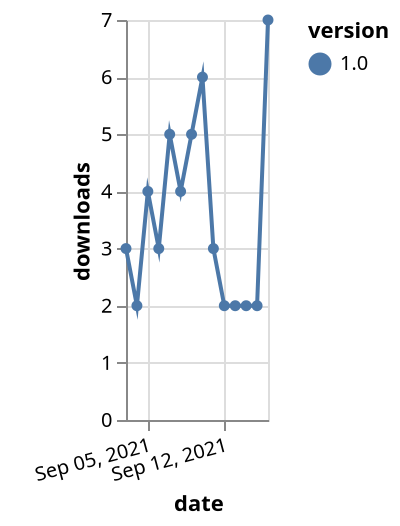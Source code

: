 {"$schema": "https://vega.github.io/schema/vega-lite/v5.json", "description": "A simple bar chart with embedded data.", "data": {"values": [{"date": "2021-09-03", "total": 3194, "delta": 3, "version": "1.0"}, {"date": "2021-09-04", "total": 3196, "delta": 2, "version": "1.0"}, {"date": "2021-09-05", "total": 3200, "delta": 4, "version": "1.0"}, {"date": "2021-09-06", "total": 3203, "delta": 3, "version": "1.0"}, {"date": "2021-09-07", "total": 3208, "delta": 5, "version": "1.0"}, {"date": "2021-09-08", "total": 3212, "delta": 4, "version": "1.0"}, {"date": "2021-09-09", "total": 3217, "delta": 5, "version": "1.0"}, {"date": "2021-09-10", "total": 3223, "delta": 6, "version": "1.0"}, {"date": "2021-09-11", "total": 3226, "delta": 3, "version": "1.0"}, {"date": "2021-09-12", "total": 3228, "delta": 2, "version": "1.0"}, {"date": "2021-09-13", "total": 3230, "delta": 2, "version": "1.0"}, {"date": "2021-09-14", "total": 3232, "delta": 2, "version": "1.0"}, {"date": "2021-09-15", "total": 3234, "delta": 2, "version": "1.0"}, {"date": "2021-09-16", "total": 3241, "delta": 7, "version": "1.0"}]}, "width": "container", "mark": {"type": "line", "point": {"filled": true}}, "encoding": {"x": {"field": "date", "type": "temporal", "timeUnit": "yearmonthdate", "title": "date", "axis": {"labelAngle": -15}}, "y": {"field": "delta", "type": "quantitative", "title": "downloads"}, "color": {"field": "version", "type": "nominal"}, "tooltip": {"field": "delta"}}}